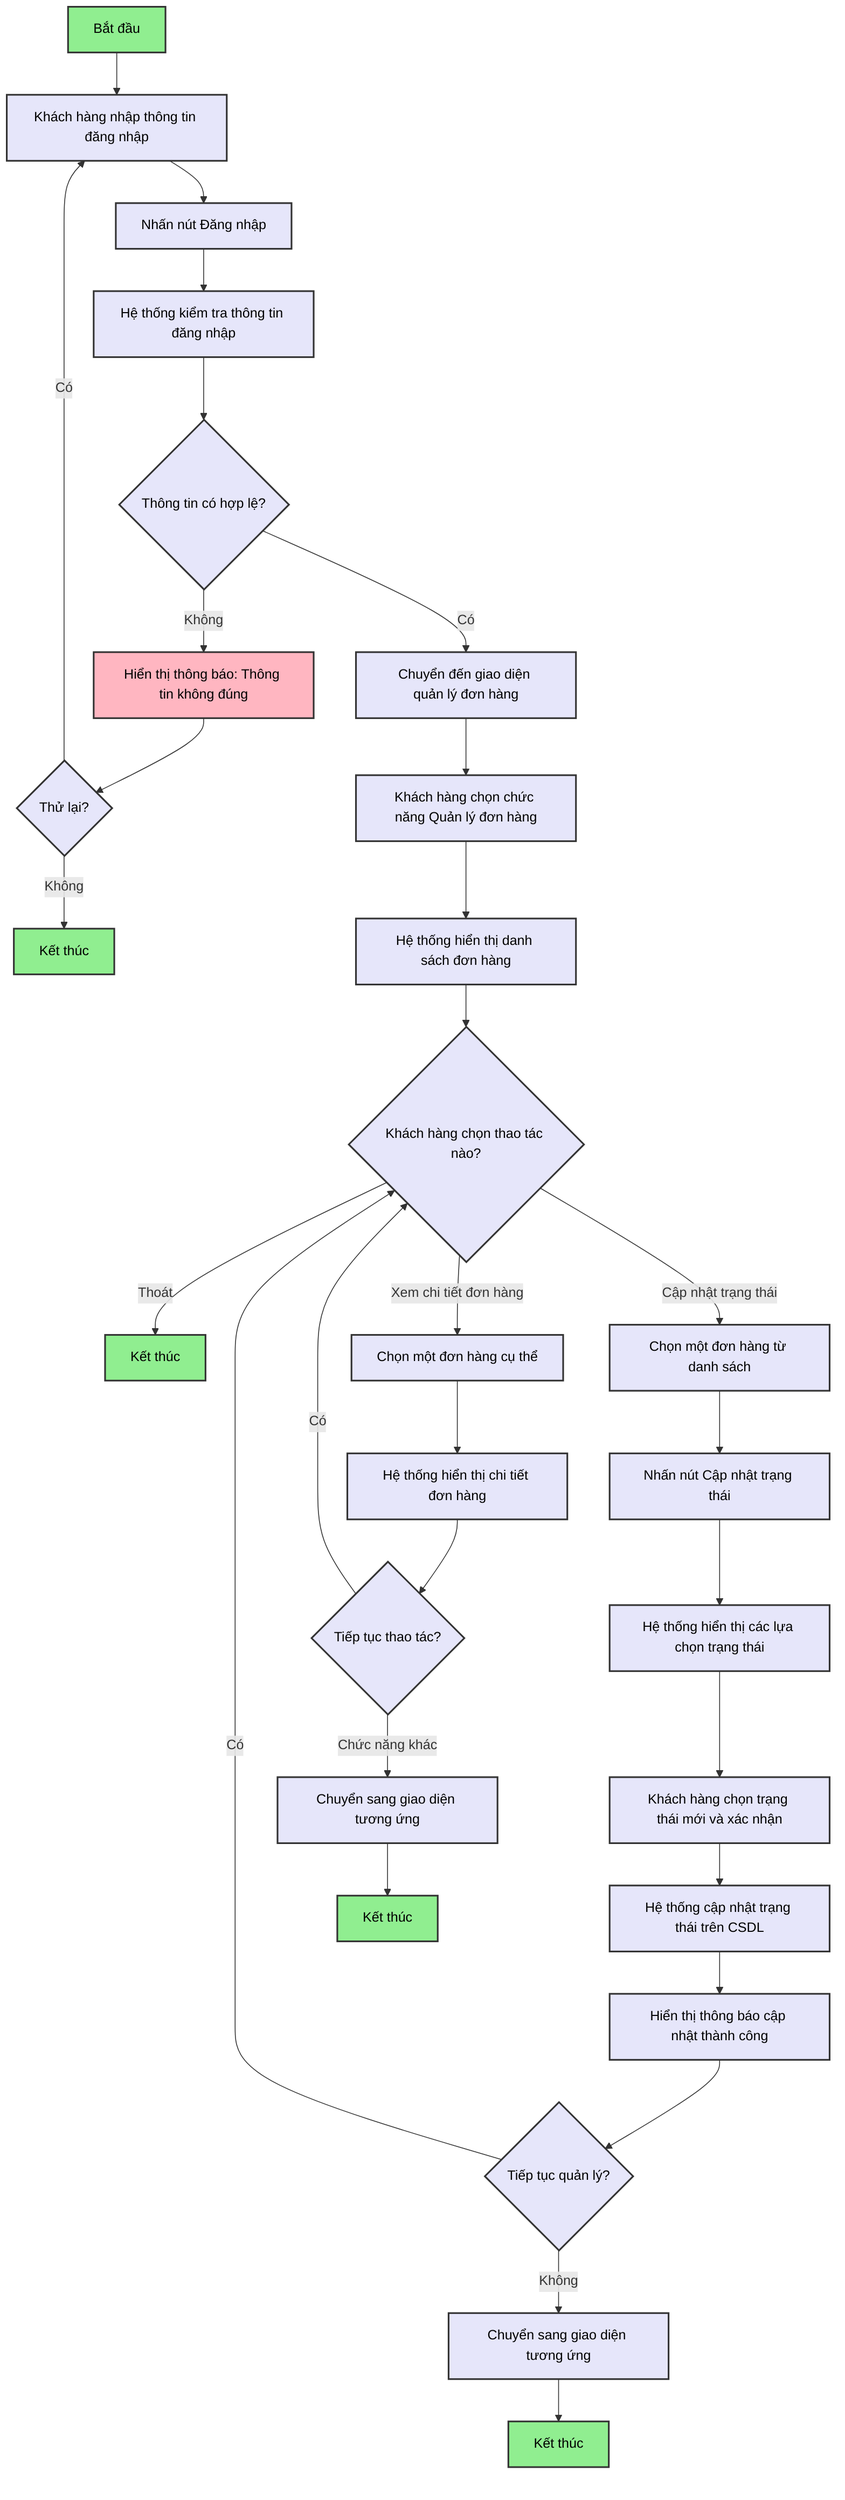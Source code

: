 %% Sơ đồ 2: Quản lý đơn hàng
flowchart TD
    A[Bắt đầu] --> B[Khách hàng nhập thông tin đăng nhập]
    B --> C[Nhấn nút Đăng nhập]
    C --> D[Hệ thống kiểm tra thông tin đăng nhập]
    D --> E{Thông tin có hợp lệ?}
    E -->|Không| F[Hiển thị thông báo: Thông tin không đúng]
    E -->|Có| G[Chuyển đến giao diện quản lý đơn hàng]
    F --> H{Thử lại?}
    H -->|Có| B
    H -->|Không| I[Kết thúc]
    G --> J[Khách hàng chọn chức năng Quản lý đơn hàng]
    J --> K[Hệ thống hiển thị danh sách đơn hàng]
    K --> L{Khách hàng chọn thao tác nào?}
    L -->|Thoát| M[Kết thúc]
    L -->|Xem chi tiết đơn hàng| N[Chọn một đơn hàng cụ thể]
    L -->|Cập nhật trạng thái| O[Chọn một đơn hàng từ danh sách]
    N --> P[Hệ thống hiển thị chi tiết đơn hàng]
    P --> Q{Tiếp tục thao tác?}
    Q -->|Có| L
    Q -->|Chức năng khác| R[Chuyển sang giao diện tương ứng]
    O --> S[Nhấn nút Cập nhật trạng thái]
    S --> T[Hệ thống hiển thị các lựa chọn trạng thái]
    T --> U[Khách hàng chọn trạng thái mới và xác nhận]
    U --> V[Hệ thống cập nhật trạng thái trên CSDL]
    V --> W[Hiển thị thông báo cập nhật thành công]
    W --> X{Tiếp tục quản lý?}
    X -->|Không| Y[Chuyển sang giao diện tương ứng]
    X -->|Có| L
    Y --> Z[Kết thúc]
    R --> AA[Kết thúc]

    %% Styling to match the original diagram colors
    classDef startEnd fill:#90EE90,stroke:#333,stroke-width:2px,color:#000
    classDef process fill:#E6E6FA,stroke:#333,stroke-width:2px,color:#000
    classDef decision fill:#E6E6FA,stroke:#333,stroke-width:2px,color:#000
    classDef error fill:#FFB6C1,stroke:#333,stroke-width:2px,color:#000
    classDef success fill:#90EE90,stroke:#333,stroke-width:2px,color:#000

    class A,I,M,Z,AA startEnd
    class B,C,D,G,J,K,N,O,P,S,T,U,V,W,Y,R process
    class E,H,L,Q,X decision
    class F error
